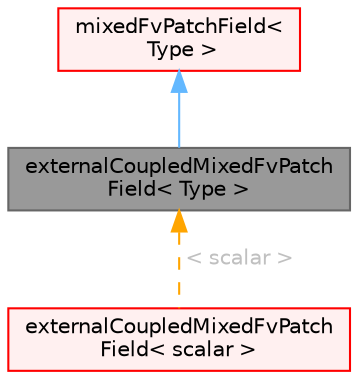 digraph "externalCoupledMixedFvPatchField&lt; Type &gt;"
{
 // LATEX_PDF_SIZE
  bgcolor="transparent";
  edge [fontname=Helvetica,fontsize=10,labelfontname=Helvetica,labelfontsize=10];
  node [fontname=Helvetica,fontsize=10,shape=box,height=0.2,width=0.4];
  Node1 [id="Node000001",label="externalCoupledMixedFvPatch\lField\< Type \>",height=0.2,width=0.4,color="gray40", fillcolor="grey60", style="filled", fontcolor="black",tooltip="Extends the mixed boundary condition with serialisation functions."];
  Node2 -> Node1 [id="edge1_Node000001_Node000002",dir="back",color="steelblue1",style="solid",tooltip=" "];
  Node2 [id="Node000002",label="mixedFvPatchField\<\l Type \>",height=0.2,width=0.4,color="red", fillcolor="#FFF0F0", style="filled",URL="$classFoam_1_1mixedFvPatchField.html",tooltip="This boundary condition provides a base class for 'mixed' type boundary conditions,..."];
  Node1 -> Node12 [id="edge2_Node000001_Node000012",dir="back",color="orange",style="dashed",tooltip=" ",label=" \< scalar \>",fontcolor="grey" ];
  Node12 [id="Node000012",label="externalCoupledMixedFvPatch\lField\< scalar \>",height=0.2,width=0.4,color="red", fillcolor="#FFF0F0", style="filled",URL="$classFoam_1_1externalCoupledMixedFvPatchField.html",tooltip=" "];
}
